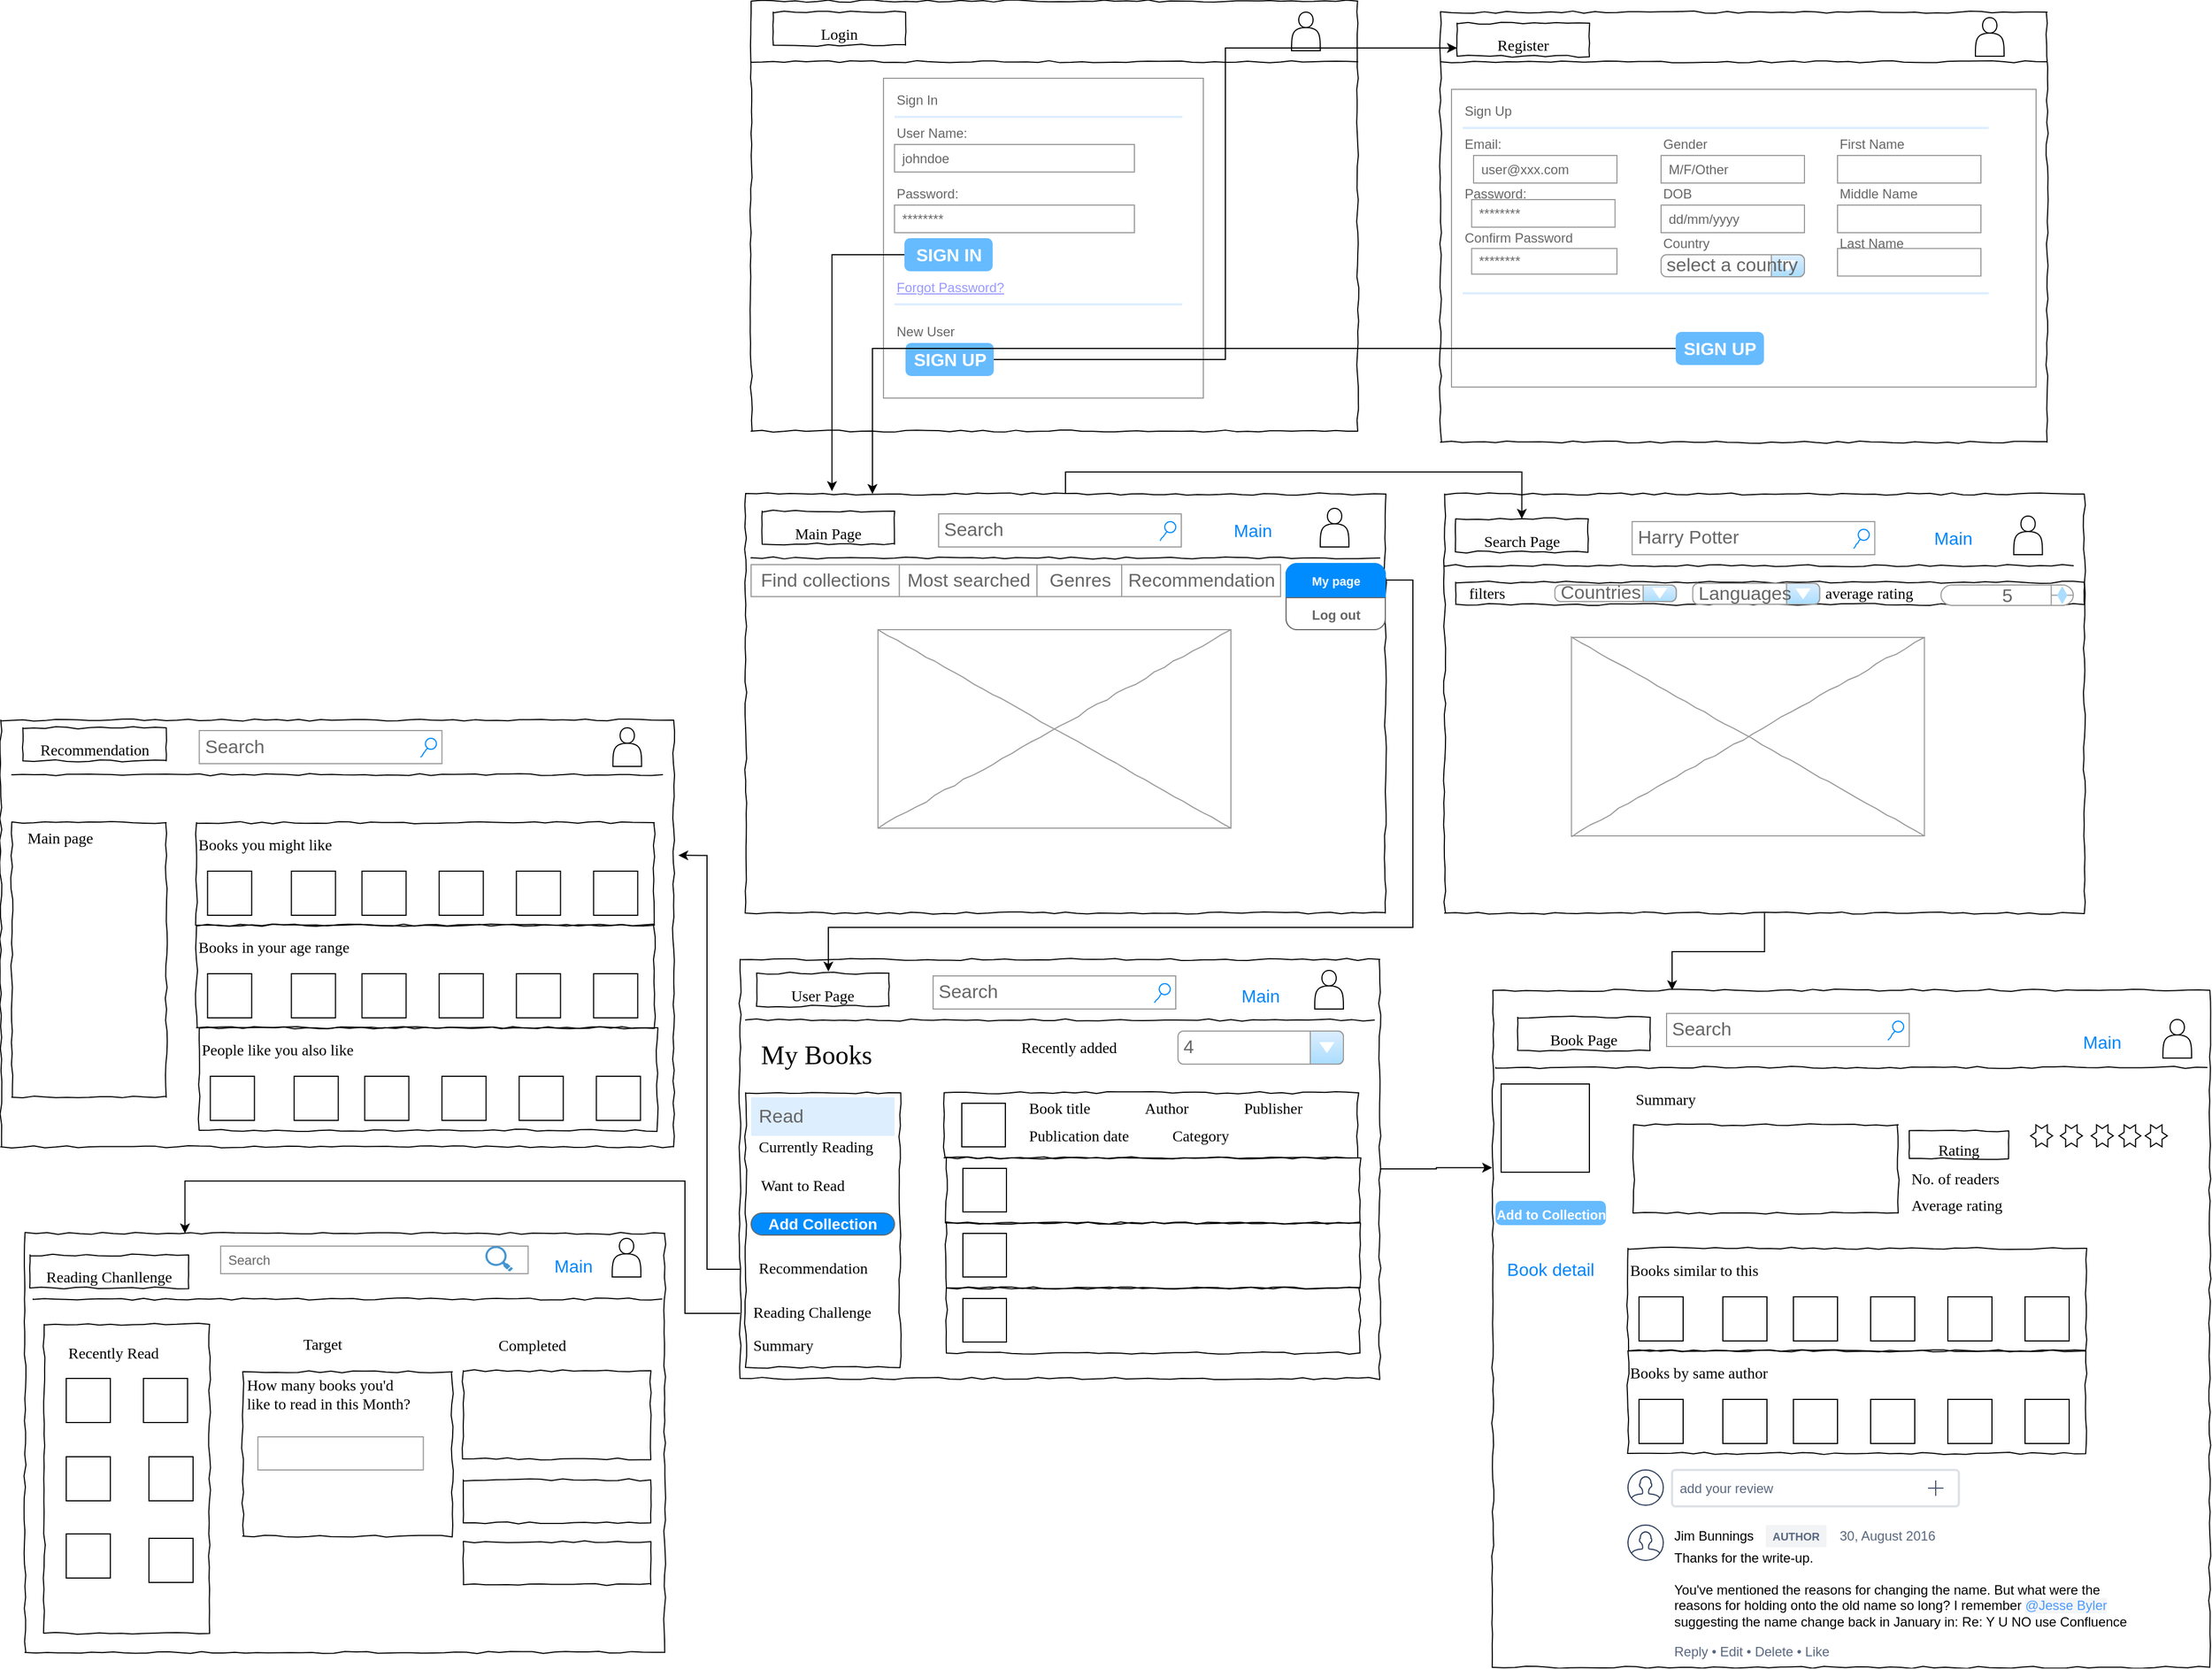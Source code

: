 <mxfile version="13.3.0" type="google"><diagram name="Page-1" id="03018318-947c-dd8e-b7a3-06fadd420f32"><mxGraphModel dx="4277" dy="1682" grid="1" gridSize="10" guides="1" tooltips="1" connect="1" arrows="1" fold="1" page="1" pageScale="1" pageWidth="1100" pageHeight="850" background="#ffffff" math="0" shadow="0"><root><mxCell id="0"/><mxCell id="1" parent="0"/><mxCell id="677b7b8949515195-1" value="" style="whiteSpace=wrap;html=1;rounded=0;shadow=0;labelBackgroundColor=none;strokeColor=#000000;strokeWidth=1;fillColor=none;fontFamily=Verdana;fontSize=12;fontColor=#000000;align=center;comic=1;" parent="1" vertex="1"><mxGeometry x="20" width="550" height="390" as="geometry"/></mxCell><mxCell id="677b7b8949515195-2" value="&lt;font style=&quot;font-size: 14px&quot;&gt;Login&lt;/font&gt;" style="whiteSpace=wrap;html=1;rounded=0;shadow=0;labelBackgroundColor=none;strokeWidth=1;fontFamily=Verdana;fontSize=28;align=center;comic=1;" parent="1" vertex="1"><mxGeometry x="40" y="10" width="120" height="30" as="geometry"/></mxCell><mxCell id="677b7b8949515195-3" value="Search" style="strokeWidth=1;shadow=0;dashed=0;align=center;html=1;shape=mxgraph.mockup.forms.searchBox;strokeColor=#999999;mainText=;strokeColor2=#008cff;fontColor=#666666;fontSize=17;align=left;spacingLeft=3;rounded=0;labelBackgroundColor=none;comic=1;" parent="1" vertex="1"><mxGeometry x="190" y="465" width="220" height="30" as="geometry"/></mxCell><mxCell id="677b7b8949515195-9" value="" style="line;strokeWidth=1;html=1;rounded=0;shadow=0;labelBackgroundColor=none;fillColor=none;fontFamily=Verdana;fontSize=14;fontColor=#000000;align=center;comic=1;" parent="1" vertex="1"><mxGeometry x="20" y="50" width="550" height="10" as="geometry"/></mxCell><mxCell id="677b7b8949515195-12" value="filters" style="text;html=1;points=[];align=left;verticalAlign=top;spacingTop=-4;fontSize=14;fontFamily=Verdana" parent="1" vertex="1"><mxGeometry x="668.75" y="527" width="60" height="20" as="geometry"/></mxCell><mxCell id="677b7b8949515195-13" value="average rating" style="text;html=1;points=[];align=left;verticalAlign=top;spacingTop=-4;fontSize=14;fontFamily=Verdana" parent="1" vertex="1"><mxGeometry x="991.75" y="527" width="107" height="25" as="geometry"/></mxCell><mxCell id="677b7b8949515195-16" value="" style="verticalLabelPosition=bottom;shadow=0;dashed=0;align=center;html=1;verticalAlign=top;strokeWidth=1;shape=mxgraph.mockup.graphics.simpleIcon;strokeColor=#999999;rounded=0;labelBackgroundColor=none;fontFamily=Verdana;fontSize=14;fontColor=#000000;comic=1;" parent="1" vertex="1"><mxGeometry x="135" y="570" width="320" height="180" as="geometry"/></mxCell><mxCell id="677b7b8949515195-25" value="" style="whiteSpace=wrap;html=1;rounded=0;shadow=0;labelBackgroundColor=none;strokeWidth=1;fillColor=none;fontFamily=Verdana;fontSize=12;align=center;comic=1;" parent="1" vertex="1"><mxGeometry x="15" y="990" width="140" height="249" as="geometry"/></mxCell><mxCell id="677b7b8949515195-26" value="" style="whiteSpace=wrap;html=1;rounded=0;shadow=0;labelBackgroundColor=none;strokeWidth=1;fillColor=none;fontFamily=Verdana;fontSize=12;align=center;comic=1;" parent="1" vertex="1"><mxGeometry x="820" y="1019" width="240" height="80" as="geometry"/></mxCell><mxCell id="677b7b8949515195-44" value="&lt;font style=&quot;font-size: 24px&quot;&gt;My Books&lt;/font&gt;" style="text;html=1;points=[];align=left;verticalAlign=top;spacingTop=-4;fontSize=14;fontFamily=Verdana" parent="1" vertex="1"><mxGeometry x="27" y="939" width="98" height="40" as="geometry"/></mxCell><mxCell id="677b7b8949515195-45" value="Read" style="text;html=1;points=[];align=left;verticalAlign=top;spacingTop=-4;fontSize=14;fontFamily=Verdana" parent="1" vertex="1"><mxGeometry x="27" y="994" width="170" height="20" as="geometry"/></mxCell><mxCell id="677b7b8949515195-46" value="Currently Reading" style="text;html=1;points=[];align=left;verticalAlign=top;spacingTop=-4;fontSize=14;fontFamily=Verdana" parent="1" vertex="1"><mxGeometry x="25" y="1029" width="170" height="20" as="geometry"/></mxCell><mxCell id="677b7b8949515195-47" value="Want to Read" style="text;html=1;points=[];align=left;verticalAlign=top;spacingTop=-4;fontSize=14;fontFamily=Verdana" parent="1" vertex="1"><mxGeometry x="27" y="1064" width="170" height="20" as="geometry"/></mxCell><mxCell id="BkzJ-CCwqE6SZYtKwf7e-13" value="" style="shape=actor;whiteSpace=wrap;html=1;" parent="1" vertex="1"><mxGeometry x="510" y="10" width="26" height="35" as="geometry"/></mxCell><mxCell id="BkzJ-CCwqE6SZYtKwf7e-16" value="" style="strokeWidth=1;shadow=0;dashed=0;align=center;html=1;shape=mxgraph.mockup.forms.rrect;rSize=0;strokeColor=#999999;fillColor=#ffffff;" parent="1" vertex="1"><mxGeometry x="140" y="70" width="290" height="290" as="geometry"/></mxCell><mxCell id="BkzJ-CCwqE6SZYtKwf7e-17" value="Sign In" style="strokeWidth=1;shadow=0;dashed=0;align=center;html=1;shape=mxgraph.mockup.forms.anchor;fontSize=12;fontColor=#666666;align=left;resizeWidth=1;spacingLeft=0;" parent="BkzJ-CCwqE6SZYtKwf7e-16" vertex="1"><mxGeometry width="145" height="20" relative="1" as="geometry"><mxPoint x="10" y="10" as="offset"/></mxGeometry></mxCell><mxCell id="BkzJ-CCwqE6SZYtKwf7e-18" value="" style="shape=line;strokeColor=#ddeeff;strokeWidth=2;html=1;resizeWidth=1;" parent="BkzJ-CCwqE6SZYtKwf7e-16" vertex="1"><mxGeometry width="261" height="10" relative="1" as="geometry"><mxPoint x="10" y="30" as="offset"/></mxGeometry></mxCell><mxCell id="BkzJ-CCwqE6SZYtKwf7e-19" value="User Name:" style="strokeWidth=1;shadow=0;dashed=0;align=center;html=1;shape=mxgraph.mockup.forms.anchor;fontSize=12;fontColor=#666666;align=left;resizeWidth=1;spacingLeft=0;" parent="BkzJ-CCwqE6SZYtKwf7e-16" vertex="1"><mxGeometry width="145" height="20" relative="1" as="geometry"><mxPoint x="10" y="40" as="offset"/></mxGeometry></mxCell><mxCell id="BkzJ-CCwqE6SZYtKwf7e-20" value="johndoe" style="strokeWidth=1;shadow=0;dashed=0;align=center;html=1;shape=mxgraph.mockup.forms.rrect;rSize=0;strokeColor=#999999;fontColor=#666666;align=left;spacingLeft=5;resizeWidth=1;" parent="BkzJ-CCwqE6SZYtKwf7e-16" vertex="1"><mxGeometry width="217.5" height="25" relative="1" as="geometry"><mxPoint x="10" y="60" as="offset"/></mxGeometry></mxCell><mxCell id="BkzJ-CCwqE6SZYtKwf7e-21" value="Password:" style="strokeWidth=1;shadow=0;dashed=0;align=center;html=1;shape=mxgraph.mockup.forms.anchor;fontSize=12;fontColor=#666666;align=left;resizeWidth=1;spacingLeft=0;" parent="BkzJ-CCwqE6SZYtKwf7e-16" vertex="1"><mxGeometry width="145" height="20" relative="1" as="geometry"><mxPoint x="10" y="95" as="offset"/></mxGeometry></mxCell><mxCell id="BkzJ-CCwqE6SZYtKwf7e-22" value="********" style="strokeWidth=1;shadow=0;dashed=0;align=center;html=1;shape=mxgraph.mockup.forms.rrect;rSize=0;strokeColor=#999999;fontColor=#666666;align=left;spacingLeft=5;resizeWidth=1;" parent="BkzJ-CCwqE6SZYtKwf7e-16" vertex="1"><mxGeometry width="217.5" height="25" relative="1" as="geometry"><mxPoint x="10" y="115" as="offset"/></mxGeometry></mxCell><mxCell id="BkzJ-CCwqE6SZYtKwf7e-23" value="SIGN IN" style="strokeWidth=1;shadow=0;dashed=0;align=center;html=1;shape=mxgraph.mockup.forms.rrect;rSize=5;strokeColor=none;fontColor=#ffffff;fillColor=#66bbff;fontSize=16;fontStyle=1;" parent="BkzJ-CCwqE6SZYtKwf7e-16" vertex="1"><mxGeometry y="1" width="80" height="30" relative="1" as="geometry"><mxPoint x="19" y="-145" as="offset"/></mxGeometry></mxCell><mxCell id="BkzJ-CCwqE6SZYtKwf7e-24" value="Forgot Password?" style="strokeWidth=1;shadow=0;dashed=0;align=center;html=1;shape=mxgraph.mockup.forms.anchor;fontSize=12;fontColor=#9999ff;align=left;spacingLeft=0;fontStyle=4;resizeWidth=1;" parent="BkzJ-CCwqE6SZYtKwf7e-16" vertex="1"><mxGeometry y="1" width="217.5" height="20" relative="1" as="geometry"><mxPoint x="10" y="-110" as="offset"/></mxGeometry></mxCell><mxCell id="BkzJ-CCwqE6SZYtKwf7e-25" value="" style="shape=line;strokeColor=#ddeeff;strokeWidth=2;html=1;resizeWidth=1;" parent="BkzJ-CCwqE6SZYtKwf7e-16" vertex="1"><mxGeometry y="1" width="261" height="10" relative="1" as="geometry"><mxPoint x="10" y="-90" as="offset"/></mxGeometry></mxCell><mxCell id="BkzJ-CCwqE6SZYtKwf7e-26" value="New User" style="strokeWidth=1;shadow=0;dashed=0;align=center;html=1;shape=mxgraph.mockup.forms.anchor;fontSize=12;fontColor=#666666;align=left;spacingLeft=0;resizeWidth=1;" parent="BkzJ-CCwqE6SZYtKwf7e-16" vertex="1"><mxGeometry y="1" width="217.5" height="20" relative="1" as="geometry"><mxPoint x="10" y="-70" as="offset"/></mxGeometry></mxCell><mxCell id="BkzJ-CCwqE6SZYtKwf7e-27" value="SIGN UP" style="strokeWidth=1;shadow=0;dashed=0;align=center;html=1;shape=mxgraph.mockup.forms.rrect;rSize=5;strokeColor=none;fontColor=#ffffff;fillColor=#66bbff;fontSize=16;fontStyle=1;" parent="BkzJ-CCwqE6SZYtKwf7e-16" vertex="1"><mxGeometry y="1" width="80" height="30" relative="1" as="geometry"><mxPoint x="20" y="-50" as="offset"/></mxGeometry></mxCell><mxCell id="Xi_83q8kXaO-PGCKt1wU-9" style="edgeStyle=orthogonalEdgeStyle;rounded=0;orthogonalLoop=1;jettySize=auto;html=1;entryX=0;entryY=0.75;entryDx=0;entryDy=0;" parent="BkzJ-CCwqE6SZYtKwf7e-16" source="BkzJ-CCwqE6SZYtKwf7e-27" target="BkzJ-CCwqE6SZYtKwf7e-29" edge="1"><mxGeometry relative="1" as="geometry"/></mxCell><mxCell id="BkzJ-CCwqE6SZYtKwf7e-28" value="" style="whiteSpace=wrap;html=1;rounded=0;shadow=0;labelBackgroundColor=none;strokeColor=#000000;strokeWidth=1;fillColor=none;fontFamily=Verdana;fontSize=12;fontColor=#000000;align=center;comic=1;" parent="1" vertex="1"><mxGeometry x="645" y="10" width="550" height="390" as="geometry"/></mxCell><mxCell id="BkzJ-CCwqE6SZYtKwf7e-29" value="&lt;font style=&quot;font-size: 14px&quot;&gt;Register&lt;/font&gt;" style="whiteSpace=wrap;html=1;rounded=0;shadow=0;labelBackgroundColor=none;strokeWidth=1;fontFamily=Verdana;fontSize=28;align=center;comic=1;" parent="1" vertex="1"><mxGeometry x="660" y="20" width="120" height="30" as="geometry"/></mxCell><mxCell id="BkzJ-CCwqE6SZYtKwf7e-30" value="" style="line;strokeWidth=1;html=1;rounded=0;shadow=0;labelBackgroundColor=none;fillColor=none;fontFamily=Verdana;fontSize=14;fontColor=#000000;align=center;comic=1;" parent="1" vertex="1"><mxGeometry x="645" y="50" width="550" height="10" as="geometry"/></mxCell><mxCell id="BkzJ-CCwqE6SZYtKwf7e-31" value="" style="shape=actor;whiteSpace=wrap;html=1;" parent="1" vertex="1"><mxGeometry x="1130" y="15" width="26" height="35" as="geometry"/></mxCell><mxCell id="Xi_83q8kXaO-PGCKt1wU-10" style="edgeStyle=orthogonalEdgeStyle;rounded=0;orthogonalLoop=1;jettySize=auto;html=1;entryX=0.5;entryY=0;entryDx=0;entryDy=0;exitX=0.5;exitY=0;exitDx=0;exitDy=0;" parent="1" source="BkzJ-CCwqE6SZYtKwf7e-46" target="BkzJ-CCwqE6SZYtKwf7e-90" edge="1"><mxGeometry relative="1" as="geometry"/></mxCell><mxCell id="BkzJ-CCwqE6SZYtKwf7e-46" value="" style="whiteSpace=wrap;html=1;rounded=0;shadow=0;labelBackgroundColor=none;strokeColor=#000000;strokeWidth=1;fillColor=none;fontFamily=Verdana;fontSize=12;fontColor=#000000;align=center;comic=1;" parent="1" vertex="1"><mxGeometry x="15" y="447" width="580" height="380" as="geometry"/></mxCell><mxCell id="BkzJ-CCwqE6SZYtKwf7e-47" value="&lt;font style=&quot;font-size: 14px&quot;&gt;Main Page&lt;/font&gt;" style="whiteSpace=wrap;html=1;rounded=0;shadow=0;labelBackgroundColor=none;strokeWidth=1;fontFamily=Verdana;fontSize=28;align=center;comic=1;" parent="1" vertex="1"><mxGeometry x="30" y="462.5" width="120" height="30" as="geometry"/></mxCell><mxCell id="BkzJ-CCwqE6SZYtKwf7e-48" value="" style="line;strokeWidth=1;html=1;rounded=0;shadow=0;labelBackgroundColor=none;fillColor=none;fontFamily=Verdana;fontSize=14;fontColor=#000000;align=center;comic=1;" parent="1" vertex="1"><mxGeometry x="20" y="500" width="570" height="10" as="geometry"/></mxCell><mxCell id="BkzJ-CCwqE6SZYtKwf7e-49" value="" style="shape=actor;whiteSpace=wrap;html=1;" parent="1" vertex="1"><mxGeometry x="536" y="460" width="26" height="35" as="geometry"/></mxCell><mxCell id="kC8sEMSW9bdA1qKiiTMU-157" value="" style="edgeStyle=orthogonalEdgeStyle;rounded=0;orthogonalLoop=1;jettySize=auto;html=1;entryX=0.138;entryY=0.029;entryDx=0;entryDy=0;entryPerimeter=0;" edge="1" parent="1" source="BkzJ-CCwqE6SZYtKwf7e-70" target="BkzJ-CCwqE6SZYtKwf7e-73"><mxGeometry relative="1" as="geometry"><mxPoint x="620" y="1045" as="targetPoint"/><Array as="points"><mxPoint x="620" y="525"/><mxPoint x="620" y="840"/><mxPoint x="90" y="840"/></Array></mxGeometry></mxCell><mxCell id="BkzJ-CCwqE6SZYtKwf7e-66" value="" style="strokeWidth=1;shadow=0;dashed=0;align=center;html=1;shape=mxgraph.mockup.rrect;rSize=10;strokeColor=#666666;" parent="1" vertex="1"><mxGeometry x="505" y="510" width="90" height="60" as="geometry"/></mxCell><mxCell id="BkzJ-CCwqE6SZYtKwf7e-69" value="&lt;font style=&quot;font-size: 12px&quot;&gt;Log out&lt;/font&gt;" style="strokeColor=inherit;fillColor=inherit;gradientColor=inherit;strokeWidth=1;shadow=0;dashed=0;align=center;html=1;shape=mxgraph.mockup.bottomButton;rSize=10;fontSize=17;fontColor=#666666;fontStyle=1;resizeWidth=1;" parent="BkzJ-CCwqE6SZYtKwf7e-66" vertex="1"><mxGeometry y="1" width="90" height="29" relative="1" as="geometry"><mxPoint y="-29" as="offset"/></mxGeometry></mxCell><mxCell id="BkzJ-CCwqE6SZYtKwf7e-70" value="&lt;font style=&quot;font-size: 11px&quot;&gt;My page&lt;/font&gt;" style="strokeWidth=1;shadow=0;dashed=0;align=center;html=1;shape=mxgraph.mockup.topButton;rSize=10;fontSize=17;fontColor=#ffffff;fontStyle=1;fillColor=#008cff;strokeColor=#008cff;resizeWidth=1;" parent="BkzJ-CCwqE6SZYtKwf7e-66" vertex="1"><mxGeometry width="90" height="30" relative="1" as="geometry"><mxPoint as="offset"/></mxGeometry></mxCell><mxCell id="BkzJ-CCwqE6SZYtKwf7e-71" value="Search" style="strokeWidth=1;shadow=0;dashed=0;align=center;html=1;shape=mxgraph.mockup.forms.searchBox;strokeColor=#999999;mainText=;strokeColor2=#008cff;fontColor=#666666;fontSize=17;align=left;spacingLeft=3;rounded=0;labelBackgroundColor=none;comic=1;" parent="1" vertex="1"><mxGeometry x="185" y="884" width="220" height="30" as="geometry"/></mxCell><mxCell id="kC8sEMSW9bdA1qKiiTMU-164" value="" style="edgeStyle=orthogonalEdgeStyle;rounded=0;orthogonalLoop=1;jettySize=auto;html=1;entryX=-0.001;entryY=0.262;entryDx=0;entryDy=0;entryPerimeter=0;" edge="1" parent="1" source="BkzJ-CCwqE6SZYtKwf7e-73" target="jPkUXz5FuC2tKfGTuDtN-47"><mxGeometry relative="1" as="geometry"><mxPoint x="670" y="1059" as="targetPoint"/></mxGeometry></mxCell><mxCell id="kC8sEMSW9bdA1qKiiTMU-166" value="" style="edgeStyle=orthogonalEdgeStyle;rounded=0;orthogonalLoop=1;jettySize=auto;html=1;entryX=1.007;entryY=0.317;entryDx=0;entryDy=0;entryPerimeter=0;" edge="1" parent="1" source="BkzJ-CCwqE6SZYtKwf7e-73" target="kC8sEMSW9bdA1qKiiTMU-36"><mxGeometry relative="1" as="geometry"><mxPoint x="-70" y="1059" as="targetPoint"/><Array as="points"><mxPoint x="-20" y="1150"/><mxPoint x="-20" y="775"/></Array></mxGeometry></mxCell><mxCell id="kC8sEMSW9bdA1qKiiTMU-168" value="" style="edgeStyle=orthogonalEdgeStyle;rounded=0;orthogonalLoop=1;jettySize=auto;html=1;entryX=0.25;entryY=0;entryDx=0;entryDy=0;" edge="1" parent="1" source="BkzJ-CCwqE6SZYtKwf7e-73" target="jPkUXz5FuC2tKfGTuDtN-75"><mxGeometry relative="1" as="geometry"><mxPoint x="-70" y="1059" as="targetPoint"/><Array as="points"><mxPoint x="-40" y="1190"/><mxPoint x="-40" y="1070"/><mxPoint x="-493" y="1070"/></Array></mxGeometry></mxCell><mxCell id="BkzJ-CCwqE6SZYtKwf7e-73" value="" style="whiteSpace=wrap;html=1;rounded=0;shadow=0;labelBackgroundColor=none;strokeColor=#000000;strokeWidth=1;fillColor=none;fontFamily=Verdana;fontSize=12;fontColor=#000000;align=center;comic=1;" parent="1" vertex="1"><mxGeometry x="10" y="869" width="580" height="380" as="geometry"/></mxCell><mxCell id="BkzJ-CCwqE6SZYtKwf7e-74" value="&lt;font style=&quot;font-size: 14px&quot;&gt;User Page&lt;/font&gt;" style="whiteSpace=wrap;html=1;rounded=0;shadow=0;labelBackgroundColor=none;strokeWidth=1;fontFamily=Verdana;fontSize=28;align=center;comic=1;" parent="1" vertex="1"><mxGeometry x="25" y="881.5" width="120" height="30" as="geometry"/></mxCell><mxCell id="BkzJ-CCwqE6SZYtKwf7e-75" value="" style="line;strokeWidth=1;html=1;rounded=0;shadow=0;labelBackgroundColor=none;fillColor=none;fontFamily=Verdana;fontSize=14;fontColor=#000000;align=center;comic=1;" parent="1" vertex="1"><mxGeometry x="15" y="919" width="570" height="10" as="geometry"/></mxCell><mxCell id="BkzJ-CCwqE6SZYtKwf7e-76" value="" style="shape=actor;whiteSpace=wrap;html=1;" parent="1" vertex="1"><mxGeometry x="531" y="879" width="26" height="35" as="geometry"/></mxCell><mxCell id="BkzJ-CCwqE6SZYtKwf7e-86" value="Harry Potter" style="strokeWidth=1;shadow=0;dashed=0;align=center;html=1;shape=mxgraph.mockup.forms.searchBox;strokeColor=#999999;mainText=;strokeColor2=#008cff;fontColor=#666666;fontSize=17;align=left;spacingLeft=3;rounded=0;labelBackgroundColor=none;comic=1;" parent="1" vertex="1"><mxGeometry x="818.75" y="472" width="220" height="30" as="geometry"/></mxCell><mxCell id="BkzJ-CCwqE6SZYtKwf7e-87" value="" style="whiteSpace=wrap;html=1;rounded=0;shadow=0;labelBackgroundColor=none;strokeWidth=1;fillColor=none;fontFamily=Verdana;fontSize=12;align=center;comic=1;" parent="1" vertex="1"><mxGeometry x="658.75" y="527" width="570" height="20" as="geometry"/></mxCell><mxCell id="BkzJ-CCwqE6SZYtKwf7e-88" value="" style="verticalLabelPosition=bottom;shadow=0;dashed=0;align=center;html=1;verticalAlign=top;strokeWidth=1;shape=mxgraph.mockup.graphics.simpleIcon;strokeColor=#999999;rounded=0;labelBackgroundColor=none;fontFamily=Verdana;fontSize=14;fontColor=#000000;comic=1;" parent="1" vertex="1"><mxGeometry x="763.75" y="577" width="320" height="180" as="geometry"/></mxCell><mxCell id="kC8sEMSW9bdA1qKiiTMU-160" value="" style="edgeStyle=orthogonalEdgeStyle;rounded=0;orthogonalLoop=1;jettySize=auto;html=1;entryX=0.25;entryY=0;entryDx=0;entryDy=0;" edge="1" parent="1" source="BkzJ-CCwqE6SZYtKwf7e-89" target="jPkUXz5FuC2tKfGTuDtN-47"><mxGeometry relative="1" as="geometry"><mxPoint x="1308.75" y="637" as="targetPoint"/></mxGeometry></mxCell><mxCell id="BkzJ-CCwqE6SZYtKwf7e-89" value="" style="whiteSpace=wrap;html=1;rounded=0;shadow=0;labelBackgroundColor=none;strokeColor=#000000;strokeWidth=1;fillColor=none;fontFamily=Verdana;fontSize=12;fontColor=#000000;align=center;comic=1;" parent="1" vertex="1"><mxGeometry x="648.75" y="447" width="580" height="380" as="geometry"/></mxCell><mxCell id="BkzJ-CCwqE6SZYtKwf7e-90" value="&lt;font style=&quot;font-size: 14px&quot;&gt;Search Page&lt;/font&gt;" style="whiteSpace=wrap;html=1;rounded=0;shadow=0;labelBackgroundColor=none;strokeWidth=1;fontFamily=Verdana;fontSize=28;align=center;comic=1;" parent="1" vertex="1"><mxGeometry x="658.75" y="469.5" width="120" height="30" as="geometry"/></mxCell><mxCell id="BkzJ-CCwqE6SZYtKwf7e-91" value="" style="line;strokeWidth=1;html=1;rounded=0;shadow=0;labelBackgroundColor=none;fillColor=none;fontFamily=Verdana;fontSize=14;fontColor=#000000;align=center;comic=1;" parent="1" vertex="1"><mxGeometry x="648.75" y="507" width="570" height="10" as="geometry"/></mxCell><mxCell id="BkzJ-CCwqE6SZYtKwf7e-92" value="" style="shape=actor;whiteSpace=wrap;html=1;" parent="1" vertex="1"><mxGeometry x="1164.75" y="467" width="26" height="35" as="geometry"/></mxCell><mxCell id="BkzJ-CCwqE6SZYtKwf7e-100" value="Countries" style="strokeWidth=1;shadow=0;dashed=0;align=center;html=1;shape=mxgraph.mockup.forms.comboBox;strokeColor=#999999;fillColor=#ddeeff;align=left;fillColor2=#aaddff;mainText=;fontColor=#666666;fontSize=17;spacingLeft=3;" parent="1" vertex="1"><mxGeometry x="748.75" y="529.5" width="110" height="15" as="geometry"/></mxCell><mxCell id="BkzJ-CCwqE6SZYtKwf7e-101" value="Languages" style="strokeWidth=1;shadow=0;dashed=0;align=center;html=1;shape=mxgraph.mockup.forms.comboBox;strokeColor=#999999;fillColor=#ddeeff;align=left;fillColor2=#aaddff;mainText=;fontColor=#666666;fontSize=17;spacingLeft=3;" parent="1" vertex="1"><mxGeometry x="873.75" y="528" width="115" height="19" as="geometry"/></mxCell><mxCell id="BkzJ-CCwqE6SZYtKwf7e-102" value="5" style="strokeWidth=1;shadow=0;dashed=0;align=center;html=1;shape=mxgraph.mockup.forms.spinner;strokeColor=#999999;spinLayout=right;spinStyle=normal;adjStyle=triangle;fillColor=#aaddff;fontSize=17;fontColor=#666666;mainText=;html=1;overflow=fill;" parent="1" vertex="1"><mxGeometry x="1098.75" y="529.5" width="120" height="18.5" as="geometry"/></mxCell><mxCell id="jPkUXz5FuC2tKfGTuDtN-17" value="&lt;font style=&quot;font-size: 14px&quot;&gt;Book Page&lt;/font&gt;" style="whiteSpace=wrap;html=1;rounded=0;shadow=0;labelBackgroundColor=none;strokeWidth=1;fontFamily=Verdana;fontSize=28;align=center;comic=1;" parent="1" vertex="1"><mxGeometry x="715" y="921.5" width="120" height="30" as="geometry"/></mxCell><mxCell id="jPkUXz5FuC2tKfGTuDtN-18" value="Search" style="strokeWidth=1;shadow=0;dashed=0;align=center;html=1;shape=mxgraph.mockup.forms.searchBox;strokeColor=#999999;mainText=;strokeColor2=#008cff;fontColor=#666666;fontSize=17;align=left;spacingLeft=3;rounded=0;labelBackgroundColor=none;comic=1;" parent="1" vertex="1"><mxGeometry x="850" y="918" width="220" height="30" as="geometry"/></mxCell><mxCell id="jPkUXz5FuC2tKfGTuDtN-19" value="" style="shape=actor;whiteSpace=wrap;html=1;" parent="1" vertex="1"><mxGeometry x="1300" y="923.5" width="26" height="35" as="geometry"/></mxCell><mxCell id="jPkUXz5FuC2tKfGTuDtN-25" value="" style="line;strokeWidth=1;html=1;rounded=0;shadow=0;labelBackgroundColor=none;fillColor=none;fontFamily=Verdana;fontSize=14;fontColor=#000000;align=center;comic=1;" parent="1" vertex="1"><mxGeometry x="695" y="962" width="645" height="10" as="geometry"/></mxCell><mxCell id="jPkUXz5FuC2tKfGTuDtN-26" value="" style="whiteSpace=wrap;html=1;rounded=0;shadow=0;labelBackgroundColor=none;strokeWidth=1;fillColor=none;fontFamily=Verdana;fontSize=12;align=center;comic=1;" parent="1" vertex="1"><mxGeometry x="815" y="1131" width="415" height="93" as="geometry"/></mxCell><mxCell id="jPkUXz5FuC2tKfGTuDtN-27" value="Books similar to this&lt;br&gt;" style="text;html=1;points=[];align=left;verticalAlign=top;spacingTop=-4;fontSize=14;fontFamily=Verdana" parent="1" vertex="1"><mxGeometry x="815" y="1141" width="130" height="20" as="geometry"/></mxCell><mxCell id="jPkUXz5FuC2tKfGTuDtN-28" value="" style="whiteSpace=wrap;html=1;aspect=fixed;" parent="1" vertex="1"><mxGeometry x="825" y="1175" width="40" height="40" as="geometry"/></mxCell><mxCell id="jPkUXz5FuC2tKfGTuDtN-29" value="" style="whiteSpace=wrap;html=1;aspect=fixed;" parent="1" vertex="1"><mxGeometry x="901" y="1175" width="40" height="40" as="geometry"/></mxCell><mxCell id="jPkUXz5FuC2tKfGTuDtN-32" value="" style="whiteSpace=wrap;html=1;aspect=fixed;" parent="1" vertex="1"><mxGeometry x="965" y="1175" width="40" height="40" as="geometry"/></mxCell><mxCell id="jPkUXz5FuC2tKfGTuDtN-33" value="" style="whiteSpace=wrap;html=1;aspect=fixed;" parent="1" vertex="1"><mxGeometry x="1035" y="1175" width="40" height="40" as="geometry"/></mxCell><mxCell id="jPkUXz5FuC2tKfGTuDtN-35" value="" style="whiteSpace=wrap;html=1;aspect=fixed;" parent="1" vertex="1"><mxGeometry x="1105" y="1175" width="40" height="40" as="geometry"/></mxCell><mxCell id="jPkUXz5FuC2tKfGTuDtN-37" value="" style="whiteSpace=wrap;html=1;aspect=fixed;" parent="1" vertex="1"><mxGeometry x="1175" y="1175" width="40" height="40" as="geometry"/></mxCell><mxCell id="jPkUXz5FuC2tKfGTuDtN-38" value="" style="whiteSpace=wrap;html=1;aspect=fixed;" parent="1" vertex="1"><mxGeometry x="700" y="982" width="80" height="80" as="geometry"/></mxCell><mxCell id="jPkUXz5FuC2tKfGTuDtN-39" value="Summary" style="text;html=1;points=[];align=left;verticalAlign=top;spacingTop=-4;fontSize=14;fontFamily=Verdana" parent="1" vertex="1"><mxGeometry x="820" y="986" width="170" height="106" as="geometry"/></mxCell><mxCell id="jPkUXz5FuC2tKfGTuDtN-40" value="" style="verticalLabelPosition=bottom;verticalAlign=top;html=1;shape=mxgraph.basic.6_point_star" parent="1" vertex="1"><mxGeometry x="1180" y="1019" width="20" height="20" as="geometry"/></mxCell><mxCell id="jPkUXz5FuC2tKfGTuDtN-45" value="&lt;font style=&quot;font-size: 14px&quot;&gt;Rating&lt;/font&gt;" style="whiteSpace=wrap;html=1;rounded=0;shadow=0;labelBackgroundColor=none;strokeWidth=1;fontFamily=Verdana;fontSize=28;align=center;comic=1;" parent="1" vertex="1"><mxGeometry x="1070" y="1024.5" width="90" height="25" as="geometry"/></mxCell><mxCell id="jPkUXz5FuC2tKfGTuDtN-46" value="No. of readers" style="text;html=1;points=[];align=left;verticalAlign=top;spacingTop=-4;fontSize=14;fontFamily=Verdana" parent="1" vertex="1"><mxGeometry x="1070" y="1058" width="100" height="26" as="geometry"/></mxCell><mxCell id="jPkUXz5FuC2tKfGTuDtN-47" value="" style="whiteSpace=wrap;html=1;rounded=0;shadow=0;labelBackgroundColor=none;strokeColor=#000000;strokeWidth=1;fillColor=none;fontFamily=Verdana;fontSize=12;fontColor=#000000;align=center;comic=1;" parent="1" vertex="1"><mxGeometry x="692.5" y="897" width="650" height="614" as="geometry"/></mxCell><mxCell id="BkzJ-CCwqE6SZYtKwf7e-103" value="&lt;font style=&quot;font-size: 14px&quot;&gt;Add Collection&lt;/font&gt;" style="strokeWidth=1;shadow=0;dashed=0;align=center;html=1;shape=mxgraph.mockup.buttons.button;strokeColor=#666666;fontColor=#ffffff;mainText=;buttonStyle=round;fontSize=17;fontStyle=1;fillColor=#008cff;whiteSpace=wrap;" parent="1" vertex="1"><mxGeometry x="20" y="1099" width="130" height="20" as="geometry"/></mxCell><mxCell id="jPkUXz5FuC2tKfGTuDtN-50" value="" style="strokeWidth=1;shadow=0;dashed=0;align=center;html=1;shape=mxgraph.mockup.forms.rrect;rSize=0;strokeColor=#999999;fillColor=#ffffff;" parent="1" vertex="1"><mxGeometry x="655" y="80" width="530" height="270" as="geometry"/></mxCell><mxCell id="jPkUXz5FuC2tKfGTuDtN-51" value="Sign Up" style="strokeWidth=1;shadow=0;dashed=0;align=center;html=1;shape=mxgraph.mockup.forms.anchor;fontSize=12;fontColor=#666666;align=left;resizeWidth=1;spacingLeft=0;" parent="jPkUXz5FuC2tKfGTuDtN-50" vertex="1"><mxGeometry width="265" height="20" relative="1" as="geometry"><mxPoint x="10" y="10" as="offset"/></mxGeometry></mxCell><mxCell id="jPkUXz5FuC2tKfGTuDtN-52" value="" style="shape=line;strokeColor=#ddeeff;strokeWidth=2;html=1;resizeWidth=1;" parent="jPkUXz5FuC2tKfGTuDtN-50" vertex="1"><mxGeometry width="477" height="10" relative="1" as="geometry"><mxPoint x="10" y="30" as="offset"/></mxGeometry></mxCell><mxCell id="jPkUXz5FuC2tKfGTuDtN-53" value="Email:" style="strokeWidth=1;shadow=0;dashed=0;align=center;html=1;shape=mxgraph.mockup.forms.anchor;fontSize=12;fontColor=#666666;align=left;resizeWidth=1;spacingLeft=0;" parent="jPkUXz5FuC2tKfGTuDtN-50" vertex="1"><mxGeometry width="130" height="20" relative="1" as="geometry"><mxPoint x="10" y="40" as="offset"/></mxGeometry></mxCell><mxCell id="jPkUXz5FuC2tKfGTuDtN-54" value="user@xxx.com" style="strokeWidth=1;shadow=0;dashed=0;align=center;html=1;shape=mxgraph.mockup.forms.rrect;rSize=0;strokeColor=#999999;fontColor=#666666;align=left;spacingLeft=5;resizeWidth=1;" parent="jPkUXz5FuC2tKfGTuDtN-50" vertex="1"><mxGeometry width="130" height="25" relative="1" as="geometry"><mxPoint x="20" y="60" as="offset"/></mxGeometry></mxCell><mxCell id="jPkUXz5FuC2tKfGTuDtN-55" value="Password:" style="strokeWidth=1;shadow=0;dashed=0;align=center;html=1;shape=mxgraph.mockup.forms.anchor;fontSize=12;fontColor=#666666;align=left;resizeWidth=1;spacingLeft=0;" parent="jPkUXz5FuC2tKfGTuDtN-50" vertex="1"><mxGeometry width="140" height="20" relative="1" as="geometry"><mxPoint x="10" y="85" as="offset"/></mxGeometry></mxCell><mxCell id="jPkUXz5FuC2tKfGTuDtN-56" value="********" style="strokeWidth=1;shadow=0;dashed=0;align=center;html=1;shape=mxgraph.mockup.forms.rrect;rSize=0;strokeColor=#999999;fontColor=#666666;align=left;spacingLeft=5;resizeWidth=1;" parent="jPkUXz5FuC2tKfGTuDtN-50" vertex="1"><mxGeometry width="130" height="25" relative="1" as="geometry"><mxPoint x="18.28" y="100" as="offset"/></mxGeometry></mxCell><mxCell id="jPkUXz5FuC2tKfGTuDtN-57" value="" style="shape=line;strokeColor=#ddeeff;strokeWidth=2;html=1;resizeWidth=1;" parent="jPkUXz5FuC2tKfGTuDtN-50" vertex="1"><mxGeometry y="1" width="477" height="10" relative="1" as="geometry"><mxPoint x="10" y="-90" as="offset"/></mxGeometry></mxCell><mxCell id="jPkUXz5FuC2tKfGTuDtN-58" value="SIGN UP" style="strokeWidth=1;shadow=0;dashed=0;align=center;html=1;shape=mxgraph.mockup.forms.rrect;rSize=5;strokeColor=none;fontColor=#ffffff;fillColor=#66bbff;fontSize=16;fontStyle=1;" parent="jPkUXz5FuC2tKfGTuDtN-50" vertex="1"><mxGeometry y="1" width="80" height="30" relative="1" as="geometry"><mxPoint x="203.28" y="-50" as="offset"/></mxGeometry></mxCell><mxCell id="jPkUXz5FuC2tKfGTuDtN-59" value="Confirm Password" style="strokeWidth=1;shadow=0;dashed=0;align=center;html=1;shape=mxgraph.mockup.forms.anchor;fontSize=12;fontColor=#666666;align=left;resizeWidth=1;spacingLeft=0;" parent="jPkUXz5FuC2tKfGTuDtN-50" vertex="1"><mxGeometry x="10.0" y="125.69" width="131.72" height="18.62" as="geometry"/></mxCell><mxCell id="jPkUXz5FuC2tKfGTuDtN-60" value="********" style="strokeWidth=1;shadow=0;dashed=0;align=center;html=1;shape=mxgraph.mockup.forms.rrect;rSize=0;strokeColor=#999999;fontColor=#666666;align=left;spacingLeft=5;resizeWidth=1;" parent="jPkUXz5FuC2tKfGTuDtN-50" vertex="1"><mxGeometry x="18.28" y="144.31" width="131.72" height="23.28" as="geometry"/></mxCell><mxCell id="jPkUXz5FuC2tKfGTuDtN-61" value="M/F/Other" style="strokeWidth=1;shadow=0;dashed=0;align=center;html=1;shape=mxgraph.mockup.forms.rrect;rSize=0;strokeColor=#999999;fontColor=#666666;align=left;spacingLeft=5;resizeWidth=1;" parent="jPkUXz5FuC2tKfGTuDtN-50" vertex="1"><mxGeometry x="190" y="60" width="130" height="25" as="geometry"/></mxCell><mxCell id="jPkUXz5FuC2tKfGTuDtN-62" value="Gender" style="strokeWidth=1;shadow=0;dashed=0;align=center;html=1;shape=mxgraph.mockup.forms.anchor;fontSize=12;fontColor=#666666;align=left;resizeWidth=1;spacingLeft=0;" parent="jPkUXz5FuC2tKfGTuDtN-50" vertex="1"><mxGeometry x="190" y="40" width="130" height="20" as="geometry"/></mxCell><mxCell id="jPkUXz5FuC2tKfGTuDtN-63" value="DOB" style="strokeWidth=1;shadow=0;dashed=0;align=center;html=1;shape=mxgraph.mockup.forms.anchor;fontSize=12;fontColor=#666666;align=left;resizeWidth=1;spacingLeft=0;" parent="jPkUXz5FuC2tKfGTuDtN-50" vertex="1"><mxGeometry x="190" y="85" width="130" height="20" as="geometry"/></mxCell><mxCell id="jPkUXz5FuC2tKfGTuDtN-64" value="dd/mm/yyyy" style="strokeWidth=1;shadow=0;dashed=0;align=center;html=1;shape=mxgraph.mockup.forms.rrect;rSize=0;strokeColor=#999999;fontColor=#666666;align=left;spacingLeft=5;resizeWidth=1;" parent="jPkUXz5FuC2tKfGTuDtN-50" vertex="1"><mxGeometry x="190" y="105" width="130" height="25" as="geometry"/></mxCell><mxCell id="jPkUXz5FuC2tKfGTuDtN-65" value="" style="strokeWidth=1;shadow=0;dashed=0;align=center;html=1;shape=mxgraph.mockup.forms.rrect;rSize=0;strokeColor=#999999;fontColor=#666666;align=left;spacingLeft=5;resizeWidth=1;" parent="jPkUXz5FuC2tKfGTuDtN-50" vertex="1"><mxGeometry x="350" y="60" width="130" height="25" as="geometry"/></mxCell><mxCell id="jPkUXz5FuC2tKfGTuDtN-66" value="" style="strokeWidth=1;shadow=0;dashed=0;align=center;html=1;shape=mxgraph.mockup.forms.rrect;rSize=0;strokeColor=#999999;fontColor=#666666;align=left;spacingLeft=5;resizeWidth=1;" parent="jPkUXz5FuC2tKfGTuDtN-50" vertex="1"><mxGeometry x="350" y="105" width="130" height="25" as="geometry"/></mxCell><mxCell id="jPkUXz5FuC2tKfGTuDtN-67" value="First Name" style="strokeWidth=1;shadow=0;dashed=0;align=center;html=1;shape=mxgraph.mockup.forms.anchor;fontSize=12;fontColor=#666666;align=left;resizeWidth=1;spacingLeft=0;" parent="jPkUXz5FuC2tKfGTuDtN-50" vertex="1"><mxGeometry x="350" y="40" width="130" height="20" as="geometry"/></mxCell><mxCell id="jPkUXz5FuC2tKfGTuDtN-68" value="Middle Name" style="strokeWidth=1;shadow=0;dashed=0;align=center;html=1;shape=mxgraph.mockup.forms.anchor;fontSize=12;fontColor=#666666;align=left;resizeWidth=1;spacingLeft=0;" parent="jPkUXz5FuC2tKfGTuDtN-50" vertex="1"><mxGeometry x="350" y="85" width="130" height="20" as="geometry"/></mxCell><mxCell id="jPkUXz5FuC2tKfGTuDtN-69" value="Country" style="strokeWidth=1;shadow=0;dashed=0;align=center;html=1;shape=mxgraph.mockup.forms.anchor;fontSize=12;fontColor=#666666;align=left;resizeWidth=1;spacingLeft=0;" parent="jPkUXz5FuC2tKfGTuDtN-50" vertex="1"><mxGeometry x="190" y="130" width="130" height="20" as="geometry"/></mxCell><mxCell id="jPkUXz5FuC2tKfGTuDtN-71" value="Last Name" style="strokeWidth=1;shadow=0;dashed=0;align=center;html=1;shape=mxgraph.mockup.forms.anchor;fontSize=12;fontColor=#666666;align=left;resizeWidth=1;spacingLeft=0;" parent="jPkUXz5FuC2tKfGTuDtN-50" vertex="1"><mxGeometry x="350" y="130" width="130" height="20" as="geometry"/></mxCell><mxCell id="jPkUXz5FuC2tKfGTuDtN-72" value="" style="strokeWidth=1;shadow=0;dashed=0;align=center;html=1;shape=mxgraph.mockup.forms.rrect;rSize=0;strokeColor=#999999;fontColor=#666666;align=left;spacingLeft=5;resizeWidth=1;" parent="jPkUXz5FuC2tKfGTuDtN-50" vertex="1"><mxGeometry x="350" y="144.31" width="130" height="25" as="geometry"/></mxCell><mxCell id="BkzJ-CCwqE6SZYtKwf7e-107" value="select a country" style="strokeWidth=1;shadow=0;dashed=0;align=center;html=1;shape=mxgraph.mockup.forms.comboBox;strokeColor=#999999;fillColor=#ddeeff;align=left;fillColor2=#aaddff;mainText=;fontColor=#666666;fontSize=17;spacingLeft=3;" parent="jPkUXz5FuC2tKfGTuDtN-50" vertex="1"><mxGeometry x="190" y="150" width="130" height="20" as="geometry"/></mxCell><mxCell id="jPkUXz5FuC2tKfGTuDtN-73" value="&lt;font style=&quot;font-size: 12px&quot;&gt;Add to Collection&lt;/font&gt;" style="strokeWidth=1;shadow=0;dashed=0;align=center;html=1;shape=mxgraph.mockup.forms.rrect;rSize=5;strokeColor=none;fontColor=#ffffff;fillColor=#66bbff;fontSize=16;fontStyle=1;" parent="1" vertex="1"><mxGeometry x="695" y="1088" width="100" height="22" as="geometry"/></mxCell><mxCell id="BkzJ-CCwqE6SZYtKwf7e-105" value="Recommendation" style="text;html=1;points=[];align=left;verticalAlign=top;spacingTop=-4;fontSize=14;fontFamily=Verdana" parent="1" vertex="1"><mxGeometry x="25" y="1139" width="170" height="20" as="geometry"/></mxCell><mxCell id="BkzJ-CCwqE6SZYtKwf7e-106" value="Reading Challenge" style="text;html=1;points=[];align=left;verticalAlign=top;spacingTop=-4;fontSize=14;fontFamily=Verdana" parent="1" vertex="1"><mxGeometry x="20" y="1179" width="170" height="30" as="geometry"/></mxCell><mxCell id="jPkUXz5FuC2tKfGTuDtN-75" value="" style="whiteSpace=wrap;html=1;rounded=0;shadow=0;labelBackgroundColor=none;strokeColor=#000000;strokeWidth=1;fillColor=none;fontFamily=Verdana;fontSize=12;fontColor=#000000;align=center;comic=1;" parent="1" vertex="1"><mxGeometry x="-638.31" y="1117.5" width="580" height="380" as="geometry"/></mxCell><mxCell id="jPkUXz5FuC2tKfGTuDtN-77" value="" style="line;strokeWidth=1;html=1;rounded=0;shadow=0;labelBackgroundColor=none;fillColor=none;fontFamily=Verdana;fontSize=14;fontColor=#000000;align=center;comic=1;" parent="1" vertex="1"><mxGeometry x="-630.94" y="1172" width="570" height="10" as="geometry"/></mxCell><mxCell id="jPkUXz5FuC2tKfGTuDtN-78" value="" style="shape=actor;whiteSpace=wrap;html=1;" parent="1" vertex="1"><mxGeometry x="-105.94" y="1122" width="26" height="35" as="geometry"/></mxCell><mxCell id="jPkUXz5FuC2tKfGTuDtN-82" value="Search" style="strokeWidth=1;shadow=0;dashed=0;align=center;html=1;shape=mxgraph.mockup.forms.rrect;rSize=0;strokeColor=#999999;fontColor=#666666;align=left;spacingLeft=5;resizeWidth=1;" parent="1" vertex="1"><mxGeometry x="-460.94" y="1129" width="278.75" height="25" as="geometry"/></mxCell><mxCell id="jPkUXz5FuC2tKfGTuDtN-83" value="" style="shadow=0;dashed=0;html=1;strokeColor=none;fillColor=#4495D1;labelPosition=center;verticalLabelPosition=bottom;verticalAlign=top;align=center;outlineConnect=0;shape=mxgraph.veeam.magnifying_glass;pointerEvents=1;" parent="1" vertex="1"><mxGeometry x="-220.94" y="1129" width="25" height="23" as="geometry"/></mxCell><mxCell id="jPkUXz5FuC2tKfGTuDtN-86" value="" style="whiteSpace=wrap;html=1;rounded=0;shadow=0;labelBackgroundColor=none;strokeWidth=1;fillColor=none;fontFamily=Verdana;fontSize=12;align=center;comic=1;" parent="1" vertex="1"><mxGeometry x="-620.94" y="1200" width="150" height="280" as="geometry"/></mxCell><mxCell id="jPkUXz5FuC2tKfGTuDtN-87" value="Recently Read" style="text;html=1;points=[];align=left;verticalAlign=top;spacingTop=-4;fontSize=14;fontFamily=Verdana" parent="1" vertex="1"><mxGeometry x="-600.94" y="1216" width="130" height="20" as="geometry"/></mxCell><mxCell id="jPkUXz5FuC2tKfGTuDtN-88" value="" style="whiteSpace=wrap;html=1;aspect=fixed;" parent="1" vertex="1"><mxGeometry x="-600.94" y="1249" width="40" height="40" as="geometry"/></mxCell><mxCell id="jPkUXz5FuC2tKfGTuDtN-89" value="" style="whiteSpace=wrap;html=1;aspect=fixed;" parent="1" vertex="1"><mxGeometry x="-530.94" y="1249" width="40" height="40" as="geometry"/></mxCell><mxCell id="jPkUXz5FuC2tKfGTuDtN-90" value="" style="whiteSpace=wrap;html=1;aspect=fixed;" parent="1" vertex="1"><mxGeometry x="-600.94" y="1320" width="40" height="40" as="geometry"/></mxCell><mxCell id="jPkUXz5FuC2tKfGTuDtN-91" value="" style="whiteSpace=wrap;html=1;aspect=fixed;" parent="1" vertex="1"><mxGeometry x="-525.94" y="1320" width="40" height="40" as="geometry"/></mxCell><mxCell id="jPkUXz5FuC2tKfGTuDtN-92" value="" style="whiteSpace=wrap;html=1;aspect=fixed;" parent="1" vertex="1"><mxGeometry x="-600.94" y="1390" width="40" height="40" as="geometry"/></mxCell><mxCell id="jPkUXz5FuC2tKfGTuDtN-93" value="" style="whiteSpace=wrap;html=1;aspect=fixed;" parent="1" vertex="1"><mxGeometry x="-525.94" y="1394" width="40" height="40" as="geometry"/></mxCell><mxCell id="jPkUXz5FuC2tKfGTuDtN-96" value="Target" style="text;html=1;points=[];align=left;verticalAlign=top;spacingTop=-4;fontSize=14;fontFamily=Verdana" parent="1" vertex="1"><mxGeometry x="-388.44" y="1208" width="65" height="34" as="geometry"/></mxCell><mxCell id="jPkUXz5FuC2tKfGTuDtN-97" value="" style="whiteSpace=wrap;html=1;rounded=0;shadow=0;labelBackgroundColor=none;strokeWidth=1;fillColor=none;fontFamily=Verdana;fontSize=12;align=center;comic=1;" parent="1" vertex="1"><mxGeometry x="-440.94" y="1243" width="190" height="149" as="geometry"/></mxCell><mxCell id="jPkUXz5FuC2tKfGTuDtN-98" value="Completed" style="text;html=1;points=[];align=left;verticalAlign=top;spacingTop=-4;fontSize=14;fontFamily=Verdana" parent="1" vertex="1"><mxGeometry x="-210.94" y="1209" width="110" height="34" as="geometry"/></mxCell><mxCell id="jPkUXz5FuC2tKfGTuDtN-100" value="" style="whiteSpace=wrap;html=1;rounded=0;shadow=0;labelBackgroundColor=none;strokeWidth=1;fillColor=none;fontFamily=Verdana;fontSize=12;align=center;comic=1;" parent="1" vertex="1"><mxGeometry x="-240.94" y="1242" width="170" height="80" as="geometry"/></mxCell><mxCell id="jPkUXz5FuC2tKfGTuDtN-102" value="How many books you'd &lt;br&gt;like to read in this Month?" style="text;html=1;points=[];align=left;verticalAlign=top;spacingTop=-4;fontSize=14;fontFamily=Verdana" parent="1" vertex="1"><mxGeometry x="-439.44" y="1245" width="350" height="26" as="geometry"/></mxCell><mxCell id="jPkUXz5FuC2tKfGTuDtN-103" value="" style="whiteSpace=wrap;html=1;rounded=0;shadow=0;labelBackgroundColor=none;strokeWidth=1;fillColor=none;fontFamily=Verdana;fontSize=12;align=center;comic=1;" parent="1" vertex="1"><mxGeometry x="-240.94" y="1341" width="170" height="39" as="geometry"/></mxCell><mxCell id="jPkUXz5FuC2tKfGTuDtN-105" value="" style="whiteSpace=wrap;html=1;rounded=0;shadow=0;labelBackgroundColor=none;strokeWidth=1;fillColor=none;fontFamily=Verdana;fontSize=12;align=center;comic=1;" parent="1" vertex="1"><mxGeometry x="-240.94" y="1397" width="170" height="39" as="geometry"/></mxCell><mxCell id="BkzJ-CCwqE6SZYtKwf7e-108" value="" style="strokeWidth=1;shadow=0;dashed=0;align=center;html=1;shape=mxgraph.mockup.forms.pwField;strokeColor=#999999;mainText=;align=left;fontColor=#666666;fontSize=17;spacingLeft=3;" parent="1" vertex="1"><mxGeometry x="-427.19" y="1302" width="150" height="30" as="geometry"/></mxCell><mxCell id="Xi_83q8kXaO-PGCKt1wU-8" style="edgeStyle=orthogonalEdgeStyle;rounded=0;orthogonalLoop=1;jettySize=auto;html=1;entryX=0.135;entryY=-0.007;entryDx=0;entryDy=0;entryPerimeter=0;" parent="1" source="BkzJ-CCwqE6SZYtKwf7e-23" target="BkzJ-CCwqE6SZYtKwf7e-46" edge="1"><mxGeometry relative="1" as="geometry"><mxPoint x="210" y="447" as="targetPoint"/><Array as="points"><mxPoint x="93" y="230"/></Array></mxGeometry></mxCell><mxCell id="Hb3JM5HMADUwOMQouNTe-1" value="" style="verticalLabelPosition=bottom;verticalAlign=top;html=1;shape=mxgraph.basic.6_point_star" vertex="1" parent="1"><mxGeometry x="1207" y="1019" width="20" height="20" as="geometry"/></mxCell><mxCell id="Hb3JM5HMADUwOMQouNTe-2" value="" style="verticalLabelPosition=bottom;verticalAlign=top;html=1;shape=mxgraph.basic.6_point_star" vertex="1" parent="1"><mxGeometry x="1235" y="1019" width="20" height="20" as="geometry"/></mxCell><mxCell id="Hb3JM5HMADUwOMQouNTe-3" value="" style="verticalLabelPosition=bottom;verticalAlign=top;html=1;shape=mxgraph.basic.6_point_star" vertex="1" parent="1"><mxGeometry x="1260" y="1019" width="20" height="20" as="geometry"/></mxCell><mxCell id="Hb3JM5HMADUwOMQouNTe-4" value="" style="verticalLabelPosition=bottom;verticalAlign=top;html=1;shape=mxgraph.basic.6_point_star" vertex="1" parent="1"><mxGeometry x="1284" y="1019" width="20" height="20" as="geometry"/></mxCell><mxCell id="Hb3JM5HMADUwOMQouNTe-5" value="" style="whiteSpace=wrap;html=1;rounded=0;shadow=0;labelBackgroundColor=none;strokeWidth=1;fillColor=none;fontFamily=Verdana;fontSize=12;align=center;comic=1;" vertex="1" parent="1"><mxGeometry x="815" y="1224" width="415" height="93" as="geometry"/></mxCell><mxCell id="Hb3JM5HMADUwOMQouNTe-6" value="Books by same author" style="text;html=1;points=[];align=left;verticalAlign=top;spacingTop=-4;fontSize=14;fontFamily=Verdana" vertex="1" parent="1"><mxGeometry x="815" y="1234" width="130" height="20" as="geometry"/></mxCell><mxCell id="Hb3JM5HMADUwOMQouNTe-7" value="" style="whiteSpace=wrap;html=1;aspect=fixed;" vertex="1" parent="1"><mxGeometry x="825" y="1268" width="40" height="40" as="geometry"/></mxCell><mxCell id="Hb3JM5HMADUwOMQouNTe-8" value="" style="whiteSpace=wrap;html=1;aspect=fixed;" vertex="1" parent="1"><mxGeometry x="901" y="1268" width="40" height="40" as="geometry"/></mxCell><mxCell id="Hb3JM5HMADUwOMQouNTe-9" value="" style="whiteSpace=wrap;html=1;aspect=fixed;" vertex="1" parent="1"><mxGeometry x="965" y="1268" width="40" height="40" as="geometry"/></mxCell><mxCell id="Hb3JM5HMADUwOMQouNTe-10" value="" style="whiteSpace=wrap;html=1;aspect=fixed;" vertex="1" parent="1"><mxGeometry x="1035" y="1268" width="40" height="40" as="geometry"/></mxCell><mxCell id="Hb3JM5HMADUwOMQouNTe-11" value="" style="whiteSpace=wrap;html=1;aspect=fixed;" vertex="1" parent="1"><mxGeometry x="1105" y="1268" width="40" height="40" as="geometry"/></mxCell><mxCell id="Hb3JM5HMADUwOMQouNTe-12" value="" style="whiteSpace=wrap;html=1;aspect=fixed;" vertex="1" parent="1"><mxGeometry x="1175" y="1268" width="40" height="40" as="geometry"/></mxCell><mxCell id="kC8sEMSW9bdA1qKiiTMU-9" value="" style="shape=mxgraph.ios7.icons.user;fillColor=#ffffff;strokeColor=#253858" vertex="1" parent="1"><mxGeometry x="815" y="1332" width="32" height="32" as="geometry"/></mxCell><mxCell id="kC8sEMSW9bdA1qKiiTMU-10" value="add your review" style="rounded=1;arcSize=9;fillColor=#ffffff;align=left;spacingLeft=5;strokeColor=#DEE1E6;html=1;strokeWidth=2;fontColor=#596780;fontSize=12" vertex="1" parent="1"><mxGeometry x="855" y="1332" width="260" height="33" as="geometry"/></mxCell><mxCell id="kC8sEMSW9bdA1qKiiTMU-11" value="" style="html=1;shadow=0;dashed=0;shape=mxgraph.basic.cross2;dx=0;strokeColor=#42526E;fillColor=#42526E" vertex="1" parent="kC8sEMSW9bdA1qKiiTMU-10"><mxGeometry x="1" y="0.5" width="14" height="14" relative="1" as="geometry"><mxPoint x="-28" y="-7" as="offset"/></mxGeometry></mxCell><mxCell id="kC8sEMSW9bdA1qKiiTMU-19" value="" style="shape=mxgraph.ios7.icons.user;fillColor=#ffffff;strokeColor=#253858" vertex="1" parent="1"><mxGeometry x="815" y="1382" width="32" height="32" as="geometry"/></mxCell><mxCell id="kC8sEMSW9bdA1qKiiTMU-20" value="Jim Bunnings" style="html=1;fillColor=none;strokeColor=none;fontSize=12;align=left;fontColor=#000000;whiteSpace=wrap" vertex="1" parent="1"><mxGeometry x="855" y="1382" width="90" height="20" as="geometry"/></mxCell><mxCell id="kC8sEMSW9bdA1qKiiTMU-21" value="AUTHOR" style="rounded=1;arcSize=5;fillColor=#F2F3F5;strokeColor=none;fontColor=#596780;align=center;verticalAlign=middle;whiteSpace=wrap;fontSize=10;fontStyle=1;html=1" vertex="1" parent="1"><mxGeometry x="940" y="1382" width="55" height="20" as="geometry"/></mxCell><mxCell id="kC8sEMSW9bdA1qKiiTMU-22" value="30, August 2016" style="html=1;fillColor=none;strokeColor=none;fontSize=12;align=left;fontColor=#596780;whiteSpace=wrap" vertex="1" parent="1"><mxGeometry x="1005" y="1382" width="110" height="20" as="geometry"/></mxCell><mxCell id="kC8sEMSW9bdA1qKiiTMU-23" value="Thanks for the write-up." style="html=1;fillColor=none;strokeColor=none;fontSize=12;align=left;fontColor=#000000;whiteSpace=wrap" vertex="1" parent="1"><mxGeometry x="855" y="1402" width="240" height="20" as="geometry"/></mxCell><mxCell id="kC8sEMSW9bdA1qKiiTMU-24" value="You&amp;apos;ve mentioned the reasons for changing the name. But what were the reasons for holding onto the old name so long? I remember &lt;font color=&quot;#4c9aff&quot; style=&quot;background-color: rgb(244 , 245 , 247)&quot;&gt;@Jesse Byler&lt;/font&gt; suggesting the name change back in January in: Re: Y U NO use Confluence" style="html=1;fillColor=none;strokeColor=none;fontSize=12;align=left;fontColor=#000000;whiteSpace=wrap;verticalAlign=top" vertex="1" parent="1"><mxGeometry x="855" y="1427" width="430" height="60" as="geometry"/></mxCell><mxCell id="kC8sEMSW9bdA1qKiiTMU-25" value="Reply &amp;#8226; Edit &amp;#8226; Delete &amp;#8226; Like" style="html=1;fillColor=none;strokeColor=none;fontSize=12;align=left;fontColor=#596780;whiteSpace=wrap" vertex="1" parent="1"><mxGeometry x="855" y="1487" width="240" height="20" as="geometry"/></mxCell><mxCell id="kC8sEMSW9bdA1qKiiTMU-27" value="Book detail" style="html=1;shadow=0;dashed=0;shape=mxgraph.bootstrap.rrect;rSize=5;strokeColor=none;strokeWidth=1;fillColor=none;fontColor=#0085FC;whiteSpace=wrap;align=center;verticalAlign=middle;spacingLeft=0;fontStyle=0;fontSize=16;spacing=5;" vertex="1" parent="1"><mxGeometry x="690" y="1130" width="110" height="40" as="geometry"/></mxCell><mxCell id="kC8sEMSW9bdA1qKiiTMU-29" value="" style="whiteSpace=wrap;html=1;rounded=0;shadow=0;labelBackgroundColor=none;strokeWidth=1;fillColor=none;fontFamily=Verdana;fontSize=12;align=center;comic=1;" vertex="1" parent="1"><mxGeometry x="-650.31" y="745" width="140" height="249" as="geometry"/></mxCell><mxCell id="kC8sEMSW9bdA1qKiiTMU-31" value="Main page" style="text;html=1;points=[];align=left;verticalAlign=top;spacingTop=-4;fontSize=14;fontFamily=Verdana" vertex="1" parent="1"><mxGeometry x="-638.31" y="749" width="170" height="20" as="geometry"/></mxCell><mxCell id="kC8sEMSW9bdA1qKiiTMU-34" value="Search" style="strokeWidth=1;shadow=0;dashed=0;align=center;html=1;shape=mxgraph.mockup.forms.searchBox;strokeColor=#999999;mainText=;strokeColor2=#008cff;fontColor=#666666;fontSize=17;align=left;spacingLeft=3;rounded=0;labelBackgroundColor=none;comic=1;" vertex="1" parent="1"><mxGeometry x="-480.31" y="661.5" width="220" height="30" as="geometry"/></mxCell><mxCell id="kC8sEMSW9bdA1qKiiTMU-36" value="" style="whiteSpace=wrap;html=1;rounded=0;shadow=0;labelBackgroundColor=none;strokeColor=#000000;strokeWidth=1;fillColor=none;fontFamily=Verdana;fontSize=12;fontColor=#000000;align=center;comic=1;" vertex="1" parent="1"><mxGeometry x="-660.31" y="652" width="610" height="387" as="geometry"/></mxCell><mxCell id="kC8sEMSW9bdA1qKiiTMU-37" value="&lt;font style=&quot;font-size: 14px&quot;&gt;Recommendation&lt;br&gt;&lt;/font&gt;" style="whiteSpace=wrap;html=1;rounded=0;shadow=0;labelBackgroundColor=none;strokeWidth=1;fontFamily=Verdana;fontSize=28;align=center;comic=1;" vertex="1" parent="1"><mxGeometry x="-640.31" y="659" width="130" height="30" as="geometry"/></mxCell><mxCell id="kC8sEMSW9bdA1qKiiTMU-38" value="" style="line;strokeWidth=1;html=1;rounded=0;shadow=0;labelBackgroundColor=none;fillColor=none;fontFamily=Verdana;fontSize=14;fontColor=#000000;align=center;comic=1;" vertex="1" parent="1"><mxGeometry x="-650.31" y="696.5" width="590" height="10" as="geometry"/></mxCell><mxCell id="kC8sEMSW9bdA1qKiiTMU-39" value="" style="shape=actor;whiteSpace=wrap;html=1;" vertex="1" parent="1"><mxGeometry x="-105.31" y="659" width="26" height="35" as="geometry"/></mxCell><mxCell id="kC8sEMSW9bdA1qKiiTMU-43" value="" style="whiteSpace=wrap;html=1;rounded=0;shadow=0;labelBackgroundColor=none;strokeWidth=1;fillColor=none;fontFamily=Verdana;fontSize=12;align=center;comic=1;" vertex="1" parent="1"><mxGeometry x="-482.81" y="745" width="415" height="93" as="geometry"/></mxCell><mxCell id="kC8sEMSW9bdA1qKiiTMU-44" value="Books you might like" style="text;html=1;points=[];align=left;verticalAlign=top;spacingTop=-4;fontSize=14;fontFamily=Verdana" vertex="1" parent="1"><mxGeometry x="-482.81" y="755" width="130" height="20" as="geometry"/></mxCell><mxCell id="kC8sEMSW9bdA1qKiiTMU-45" value="" style="whiteSpace=wrap;html=1;aspect=fixed;" vertex="1" parent="1"><mxGeometry x="-472.81" y="789" width="40" height="40" as="geometry"/></mxCell><mxCell id="kC8sEMSW9bdA1qKiiTMU-46" value="" style="whiteSpace=wrap;html=1;aspect=fixed;" vertex="1" parent="1"><mxGeometry x="-396.81" y="789" width="40" height="40" as="geometry"/></mxCell><mxCell id="kC8sEMSW9bdA1qKiiTMU-47" value="" style="whiteSpace=wrap;html=1;aspect=fixed;" vertex="1" parent="1"><mxGeometry x="-332.81" y="789" width="40" height="40" as="geometry"/></mxCell><mxCell id="kC8sEMSW9bdA1qKiiTMU-48" value="" style="whiteSpace=wrap;html=1;aspect=fixed;" vertex="1" parent="1"><mxGeometry x="-262.81" y="789" width="40" height="40" as="geometry"/></mxCell><mxCell id="kC8sEMSW9bdA1qKiiTMU-49" value="" style="whiteSpace=wrap;html=1;aspect=fixed;" vertex="1" parent="1"><mxGeometry x="-192.81" y="789" width="40" height="40" as="geometry"/></mxCell><mxCell id="kC8sEMSW9bdA1qKiiTMU-50" value="" style="whiteSpace=wrap;html=1;aspect=fixed;" vertex="1" parent="1"><mxGeometry x="-122.81" y="789" width="40" height="40" as="geometry"/></mxCell><mxCell id="kC8sEMSW9bdA1qKiiTMU-51" value="" style="whiteSpace=wrap;html=1;rounded=0;shadow=0;labelBackgroundColor=none;strokeWidth=1;fillColor=none;fontFamily=Verdana;fontSize=12;align=center;comic=1;" vertex="1" parent="1"><mxGeometry x="-482.81" y="838" width="415" height="93" as="geometry"/></mxCell><mxCell id="kC8sEMSW9bdA1qKiiTMU-52" value="Books in your age range" style="text;html=1;points=[];align=left;verticalAlign=top;spacingTop=-4;fontSize=14;fontFamily=Verdana" vertex="1" parent="1"><mxGeometry x="-482.81" y="848" width="130" height="20" as="geometry"/></mxCell><mxCell id="kC8sEMSW9bdA1qKiiTMU-53" value="" style="whiteSpace=wrap;html=1;aspect=fixed;" vertex="1" parent="1"><mxGeometry x="-472.81" y="882" width="40" height="40" as="geometry"/></mxCell><mxCell id="kC8sEMSW9bdA1qKiiTMU-54" value="" style="whiteSpace=wrap;html=1;aspect=fixed;" vertex="1" parent="1"><mxGeometry x="-396.81" y="882" width="40" height="40" as="geometry"/></mxCell><mxCell id="kC8sEMSW9bdA1qKiiTMU-55" value="" style="whiteSpace=wrap;html=1;aspect=fixed;" vertex="1" parent="1"><mxGeometry x="-332.81" y="882" width="40" height="40" as="geometry"/></mxCell><mxCell id="kC8sEMSW9bdA1qKiiTMU-56" value="" style="whiteSpace=wrap;html=1;aspect=fixed;" vertex="1" parent="1"><mxGeometry x="-262.81" y="882" width="40" height="40" as="geometry"/></mxCell><mxCell id="kC8sEMSW9bdA1qKiiTMU-57" value="" style="whiteSpace=wrap;html=1;aspect=fixed;" vertex="1" parent="1"><mxGeometry x="-192.81" y="882" width="40" height="40" as="geometry"/></mxCell><mxCell id="kC8sEMSW9bdA1qKiiTMU-58" value="" style="whiteSpace=wrap;html=1;aspect=fixed;" vertex="1" parent="1"><mxGeometry x="-122.81" y="882" width="40" height="40" as="geometry"/></mxCell><mxCell id="kC8sEMSW9bdA1qKiiTMU-59" value="" style="whiteSpace=wrap;html=1;rounded=0;shadow=0;labelBackgroundColor=none;strokeWidth=1;fillColor=none;fontFamily=Verdana;fontSize=12;align=center;comic=1;" vertex="1" parent="1"><mxGeometry x="-480.31" y="931" width="415" height="93" as="geometry"/></mxCell><mxCell id="kC8sEMSW9bdA1qKiiTMU-60" value="People like you also like" style="text;html=1;points=[];align=left;verticalAlign=top;spacingTop=-4;fontSize=14;fontFamily=Verdana" vertex="1" parent="1"><mxGeometry x="-480.31" y="941" width="130" height="20" as="geometry"/></mxCell><mxCell id="kC8sEMSW9bdA1qKiiTMU-61" value="" style="whiteSpace=wrap;html=1;aspect=fixed;" vertex="1" parent="1"><mxGeometry x="-470.31" y="975" width="40" height="40" as="geometry"/></mxCell><mxCell id="kC8sEMSW9bdA1qKiiTMU-62" value="" style="whiteSpace=wrap;html=1;aspect=fixed;" vertex="1" parent="1"><mxGeometry x="-394.31" y="975" width="40" height="40" as="geometry"/></mxCell><mxCell id="kC8sEMSW9bdA1qKiiTMU-63" value="" style="whiteSpace=wrap;html=1;aspect=fixed;" vertex="1" parent="1"><mxGeometry x="-330.31" y="975" width="40" height="40" as="geometry"/></mxCell><mxCell id="kC8sEMSW9bdA1qKiiTMU-64" value="" style="whiteSpace=wrap;html=1;aspect=fixed;" vertex="1" parent="1"><mxGeometry x="-260.31" y="975" width="40" height="40" as="geometry"/></mxCell><mxCell id="kC8sEMSW9bdA1qKiiTMU-65" value="" style="whiteSpace=wrap;html=1;aspect=fixed;" vertex="1" parent="1"><mxGeometry x="-190.31" y="975" width="40" height="40" as="geometry"/></mxCell><mxCell id="kC8sEMSW9bdA1qKiiTMU-66" value="" style="whiteSpace=wrap;html=1;aspect=fixed;" vertex="1" parent="1"><mxGeometry x="-120.31" y="975" width="40" height="40" as="geometry"/></mxCell><mxCell id="kC8sEMSW9bdA1qKiiTMU-89" value="" style="whiteSpace=wrap;html=1;rounded=0;shadow=0;labelBackgroundColor=none;strokeWidth=1;fillColor=none;fontFamily=Verdana;fontSize=12;align=center;comic=1;" vertex="1" parent="1"><mxGeometry x="195" y="990" width="375" height="59" as="geometry"/></mxCell><mxCell id="kC8sEMSW9bdA1qKiiTMU-90" value="" style="whiteSpace=wrap;html=1;aspect=fixed;" vertex="1" parent="1"><mxGeometry x="211" y="999.5" width="39.5" height="39.5" as="geometry"/></mxCell><mxCell id="kC8sEMSW9bdA1qKiiTMU-91" value="" style="whiteSpace=wrap;html=1;rounded=0;shadow=0;labelBackgroundColor=none;strokeWidth=1;fillColor=none;fontFamily=Verdana;fontSize=12;align=center;comic=1;" vertex="1" parent="1"><mxGeometry x="197" y="1049" width="375" height="59" as="geometry"/></mxCell><mxCell id="kC8sEMSW9bdA1qKiiTMU-92" value="" style="whiteSpace=wrap;html=1;aspect=fixed;" vertex="1" parent="1"><mxGeometry x="212" y="1058.5" width="39.5" height="39.5" as="geometry"/></mxCell><mxCell id="kC8sEMSW9bdA1qKiiTMU-93" value="" style="whiteSpace=wrap;html=1;rounded=0;shadow=0;labelBackgroundColor=none;strokeWidth=1;fillColor=none;fontFamily=Verdana;fontSize=12;align=center;comic=1;" vertex="1" parent="1"><mxGeometry x="197" y="1108" width="375" height="59" as="geometry"/></mxCell><mxCell id="kC8sEMSW9bdA1qKiiTMU-94" value="" style="whiteSpace=wrap;html=1;aspect=fixed;" vertex="1" parent="1"><mxGeometry x="212" y="1117.5" width="39.5" height="39.5" as="geometry"/></mxCell><mxCell id="kC8sEMSW9bdA1qKiiTMU-95" value="" style="whiteSpace=wrap;html=1;rounded=0;shadow=0;labelBackgroundColor=none;strokeWidth=1;fillColor=none;fontFamily=Verdana;fontSize=12;align=center;comic=1;" vertex="1" parent="1"><mxGeometry x="197" y="1167" width="375" height="59" as="geometry"/></mxCell><mxCell id="kC8sEMSW9bdA1qKiiTMU-96" value="" style="whiteSpace=wrap;html=1;aspect=fixed;" vertex="1" parent="1"><mxGeometry x="212" y="1176.5" width="39.5" height="39.5" as="geometry"/></mxCell><mxCell id="kC8sEMSW9bdA1qKiiTMU-97" value="4" style="strokeWidth=1;shadow=0;dashed=0;align=center;html=1;shape=mxgraph.mockup.forms.comboBox;strokeColor=#999999;fillColor=#ddeeff;align=left;fillColor2=#aaddff;mainText=;fontColor=#666666;fontSize=17;spacingLeft=3;" vertex="1" parent="1"><mxGeometry x="407" y="934" width="150" height="30" as="geometry"/></mxCell><mxCell id="kC8sEMSW9bdA1qKiiTMU-98" value="Recently added" style="text;html=1;points=[];align=left;verticalAlign=top;spacingTop=-4;fontSize=14;fontFamily=Verdana" vertex="1" parent="1"><mxGeometry x="262.5" y="939" width="130" height="20" as="geometry"/></mxCell><mxCell id="kC8sEMSW9bdA1qKiiTMU-99" value="" style="strokeWidth=1;shadow=0;dashed=0;align=center;html=1;shape=mxgraph.mockup.forms.rrect;rSize=0;strokeColor=#999999;" vertex="1" parent="1"><mxGeometry x="20" y="511" width="480" height="29" as="geometry"/></mxCell><mxCell id="kC8sEMSW9bdA1qKiiTMU-100" value="Find collections" style="strokeColor=inherit;fillColor=inherit;gradientColor=inherit;strokeWidth=1;shadow=0;dashed=0;align=center;html=1;shape=mxgraph.mockup.forms.rrect;rSize=0;fontSize=17;fontColor=#666666;" vertex="1" parent="kC8sEMSW9bdA1qKiiTMU-99"><mxGeometry width="134.4" height="29" as="geometry"/></mxCell><mxCell id="kC8sEMSW9bdA1qKiiTMU-103" value="Most searched" style="strokeColor=inherit;fillColor=inherit;gradientColor=inherit;strokeWidth=1;shadow=0;dashed=0;align=center;html=1;shape=mxgraph.mockup.forms.rrect;rSize=0;fontSize=17;fontColor=#666666;" vertex="1" parent="kC8sEMSW9bdA1qKiiTMU-99"><mxGeometry x="134.4" width="124.8" height="29" as="geometry"/></mxCell><mxCell id="kC8sEMSW9bdA1qKiiTMU-105" value="Recommendation" style="strokeColor=inherit;fillColor=inherit;gradientColor=inherit;strokeWidth=1;shadow=0;dashed=0;align=center;html=1;shape=mxgraph.mockup.forms.rrect;rSize=0;fontSize=17;fontColor=#666666;" vertex="1" parent="kC8sEMSW9bdA1qKiiTMU-99"><mxGeometry x="336" width="144" height="29" as="geometry"/></mxCell><mxCell id="kC8sEMSW9bdA1qKiiTMU-102" value="Genres" style="strokeColor=inherit;fillColor=inherit;gradientColor=inherit;strokeWidth=1;shadow=0;dashed=0;align=center;html=1;shape=mxgraph.mockup.forms.rrect;rSize=0;fontSize=17;fontColor=#666666;" vertex="1" parent="kC8sEMSW9bdA1qKiiTMU-99"><mxGeometry x="259.2" width="76.8" height="29" as="geometry"/></mxCell><mxCell id="kC8sEMSW9bdA1qKiiTMU-106" value="Category" style="text;html=1;points=[];align=left;verticalAlign=top;spacingTop=-4;fontSize=14;fontFamily=Verdana" vertex="1" parent="1"><mxGeometry x="400" y="1019" width="130" height="20" as="geometry"/></mxCell><mxCell id="kC8sEMSW9bdA1qKiiTMU-107" value="Publication date" style="text;html=1;points=[];align=left;verticalAlign=top;spacingTop=-4;fontSize=14;fontFamily=Verdana" vertex="1" parent="1"><mxGeometry x="270" y="1019" width="130" height="20" as="geometry"/></mxCell><mxCell id="kC8sEMSW9bdA1qKiiTMU-108" value="Publisher" style="text;html=1;points=[];align=left;verticalAlign=top;spacingTop=-4;fontSize=14;fontFamily=Verdana" vertex="1" parent="1"><mxGeometry x="465" y="994" width="130" height="20" as="geometry"/></mxCell><mxCell id="kC8sEMSW9bdA1qKiiTMU-109" value="Author" style="text;html=1;points=[];align=left;verticalAlign=top;spacingTop=-4;fontSize=14;fontFamily=Verdana" vertex="1" parent="1"><mxGeometry x="375" y="994" width="130" height="20" as="geometry"/></mxCell><mxCell id="kC8sEMSW9bdA1qKiiTMU-110" value="Book title" style="text;html=1;points=[];align=left;verticalAlign=top;spacingTop=-4;fontSize=14;fontFamily=Verdana" vertex="1" parent="1"><mxGeometry x="270" y="994" width="130" height="20" as="geometry"/></mxCell><mxCell id="kC8sEMSW9bdA1qKiiTMU-112" value="" style="shape=image;html=1;verticalAlign=top;verticalLabelPosition=bottom;labelBackgroundColor=#ffffff;imageAspect=0;aspect=fixed;image=https://cdn3.iconfinder.com/data/icons/google-material-design-icons/48/ic_delete_48px-128.png" vertex="1" parent="1"><mxGeometry x="530" y="1019" width="24" height="24" as="geometry"/></mxCell><mxCell id="kC8sEMSW9bdA1qKiiTMU-113" value="" style="shape=image;html=1;verticalAlign=top;verticalLabelPosition=bottom;labelBackgroundColor=#ffffff;imageAspect=0;aspect=fixed;image=https://cdn3.iconfinder.com/data/icons/google-material-design-icons/48/ic_delete_48px-128.png" vertex="1" parent="1"><mxGeometry x="532" y="1192" width="24" height="24" as="geometry"/></mxCell><mxCell id="kC8sEMSW9bdA1qKiiTMU-114" value="" style="shape=image;html=1;verticalAlign=top;verticalLabelPosition=bottom;labelBackgroundColor=#ffffff;imageAspect=0;aspect=fixed;image=https://cdn3.iconfinder.com/data/icons/google-material-design-icons/48/ic_delete_48px-128.png" vertex="1" parent="1"><mxGeometry x="532" y="1139" width="24" height="24" as="geometry"/></mxCell><mxCell id="kC8sEMSW9bdA1qKiiTMU-115" value="" style="shape=image;html=1;verticalAlign=top;verticalLabelPosition=bottom;labelBackgroundColor=#ffffff;imageAspect=0;aspect=fixed;image=https://cdn3.iconfinder.com/data/icons/google-material-design-icons/48/ic_delete_48px-128.png" vertex="1" parent="1"><mxGeometry x="532" y="1084" width="24" height="24" as="geometry"/></mxCell><mxCell id="kC8sEMSW9bdA1qKiiTMU-122" value="Read" style="strokeWidth=1;shadow=0;dashed=0;align=center;html=1;shape=mxgraph.mockup.forms.rrect;rSize=0;fontSize=17;fontColor=#666666;align=left;spacingLeft=5;fillColor=#ddeeff;strokeColor=none;resizeWidth=1;" vertex="1" parent="1"><mxGeometry x="20" y="994" width="130" height="35" as="geometry"/></mxCell><mxCell id="kC8sEMSW9bdA1qKiiTMU-123" value="Average rating" style="text;html=1;points=[];align=left;verticalAlign=top;spacingTop=-4;fontSize=14;fontFamily=Verdana" vertex="1" parent="1"><mxGeometry x="1070" y="1082" width="100" height="26" as="geometry"/></mxCell><mxCell id="kC8sEMSW9bdA1qKiiTMU-125" value="Summary" style="text;html=1;points=[];align=left;verticalAlign=top;spacingTop=-4;fontSize=14;fontFamily=Verdana" vertex="1" parent="1"><mxGeometry x="20" y="1209" width="170" height="30" as="geometry"/></mxCell><mxCell id="kC8sEMSW9bdA1qKiiTMU-152" style="edgeStyle=orthogonalEdgeStyle;rounded=0;orthogonalLoop=1;jettySize=auto;html=1;" edge="1" parent="1" source="jPkUXz5FuC2tKfGTuDtN-58"><mxGeometry relative="1" as="geometry"><mxPoint x="130" y="447" as="targetPoint"/><Array as="points"><mxPoint x="130" y="315"/><mxPoint x="130" y="447"/></Array></mxGeometry></mxCell><mxCell id="kC8sEMSW9bdA1qKiiTMU-153" value="Main" style="html=1;shadow=0;dashed=0;shape=mxgraph.bootstrap.rrect;rSize=5;strokeColor=none;strokeWidth=1;fillColor=none;fontColor=#0085FC;whiteSpace=wrap;align=center;verticalAlign=middle;spacingLeft=0;fontStyle=0;fontSize=16;spacing=5;" vertex="1" parent="1"><mxGeometry x="445" y="460" width="60" height="40" as="geometry"/></mxCell><mxCell id="kC8sEMSW9bdA1qKiiTMU-154" value="Main" style="html=1;shadow=0;dashed=0;shape=mxgraph.bootstrap.rrect;rSize=5;strokeColor=none;strokeWidth=1;fillColor=none;fontColor=#0085FC;whiteSpace=wrap;align=center;verticalAlign=middle;spacingLeft=0;fontStyle=0;fontSize=16;spacing=5;" vertex="1" parent="1"><mxGeometry x="1080" y="467" width="60" height="40" as="geometry"/></mxCell><mxCell id="kC8sEMSW9bdA1qKiiTMU-155" value="Main" style="html=1;shadow=0;dashed=0;shape=mxgraph.bootstrap.rrect;rSize=5;strokeColor=none;strokeWidth=1;fillColor=none;fontColor=#0085FC;whiteSpace=wrap;align=center;verticalAlign=middle;spacingLeft=0;fontStyle=0;fontSize=16;spacing=5;" vertex="1" parent="1"><mxGeometry x="452" y="881.5" width="60" height="40" as="geometry"/></mxCell><mxCell id="kC8sEMSW9bdA1qKiiTMU-156" value="Main" style="html=1;shadow=0;dashed=0;shape=mxgraph.bootstrap.rrect;rSize=5;strokeColor=none;strokeWidth=1;fillColor=none;fontColor=#0085FC;whiteSpace=wrap;align=center;verticalAlign=middle;spacingLeft=0;fontStyle=0;fontSize=16;spacing=5;" vertex="1" parent="1"><mxGeometry x="-170.94" y="1126.5" width="60" height="40" as="geometry"/></mxCell><mxCell id="kC8sEMSW9bdA1qKiiTMU-169" value="&lt;font style=&quot;font-size: 14px&quot;&gt;Reading Chanllenge&lt;/font&gt;" style="whiteSpace=wrap;html=1;rounded=0;shadow=0;labelBackgroundColor=none;strokeWidth=1;fontFamily=Verdana;fontSize=28;align=center;comic=1;" vertex="1" parent="1"><mxGeometry x="-633.78" y="1137" width="143.78" height="30" as="geometry"/></mxCell><mxCell id="kC8sEMSW9bdA1qKiiTMU-170" value="Main" style="html=1;shadow=0;dashed=0;shape=mxgraph.bootstrap.rrect;rSize=5;strokeColor=none;strokeWidth=1;fillColor=none;fontColor=#0085FC;whiteSpace=wrap;align=center;verticalAlign=middle;spacingLeft=0;fontStyle=0;fontSize=16;spacing=5;" vertex="1" parent="1"><mxGeometry x="1215" y="923.5" width="60" height="40" as="geometry"/></mxCell></root></mxGraphModel></diagram></mxfile>
